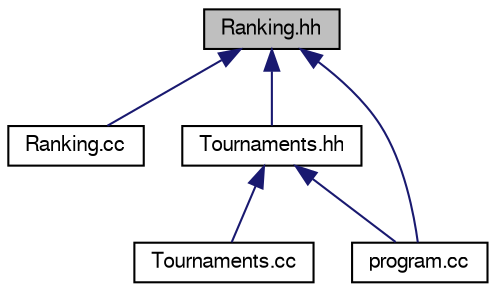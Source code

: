 digraph "Ranking.hh"
{
 // LATEX_PDF_SIZE
  edge [fontname="FreeSans",fontsize="10",labelfontname="FreeSans",labelfontsize="10"];
  node [fontname="FreeSans",fontsize="10",shape=record];
  Node1 [label="Ranking.hh",height=0.2,width=0.4,color="black", fillcolor="grey75", style="filled", fontcolor="black",tooltip="Especificación de la clase Ranking."];
  Node1 -> Node2 [dir="back",color="midnightblue",fontsize="10",style="solid"];
  Node2 [label="Ranking.cc",height=0.2,width=0.4,color="black", fillcolor="white", style="filled",URL="$_ranking_8cc.html",tooltip=" "];
  Node1 -> Node3 [dir="back",color="midnightblue",fontsize="10",style="solid"];
  Node3 [label="Tournaments.hh",height=0.2,width=0.4,color="black", fillcolor="white", style="filled",URL="$_tournaments_8hh.html",tooltip="Especificación de la clase Tournaments."];
  Node3 -> Node4 [dir="back",color="midnightblue",fontsize="10",style="solid"];
  Node4 [label="Tournaments.cc",height=0.2,width=0.4,color="black", fillcolor="white", style="filled",URL="$_tournaments_8cc.html",tooltip=" "];
  Node3 -> Node5 [dir="back",color="midnightblue",fontsize="10",style="solid"];
  Node5 [label="program.cc",height=0.2,width=0.4,color="black", fillcolor="white", style="filled",URL="$program_8cc.html",tooltip=" "];
  Node1 -> Node5 [dir="back",color="midnightblue",fontsize="10",style="solid"];
}
